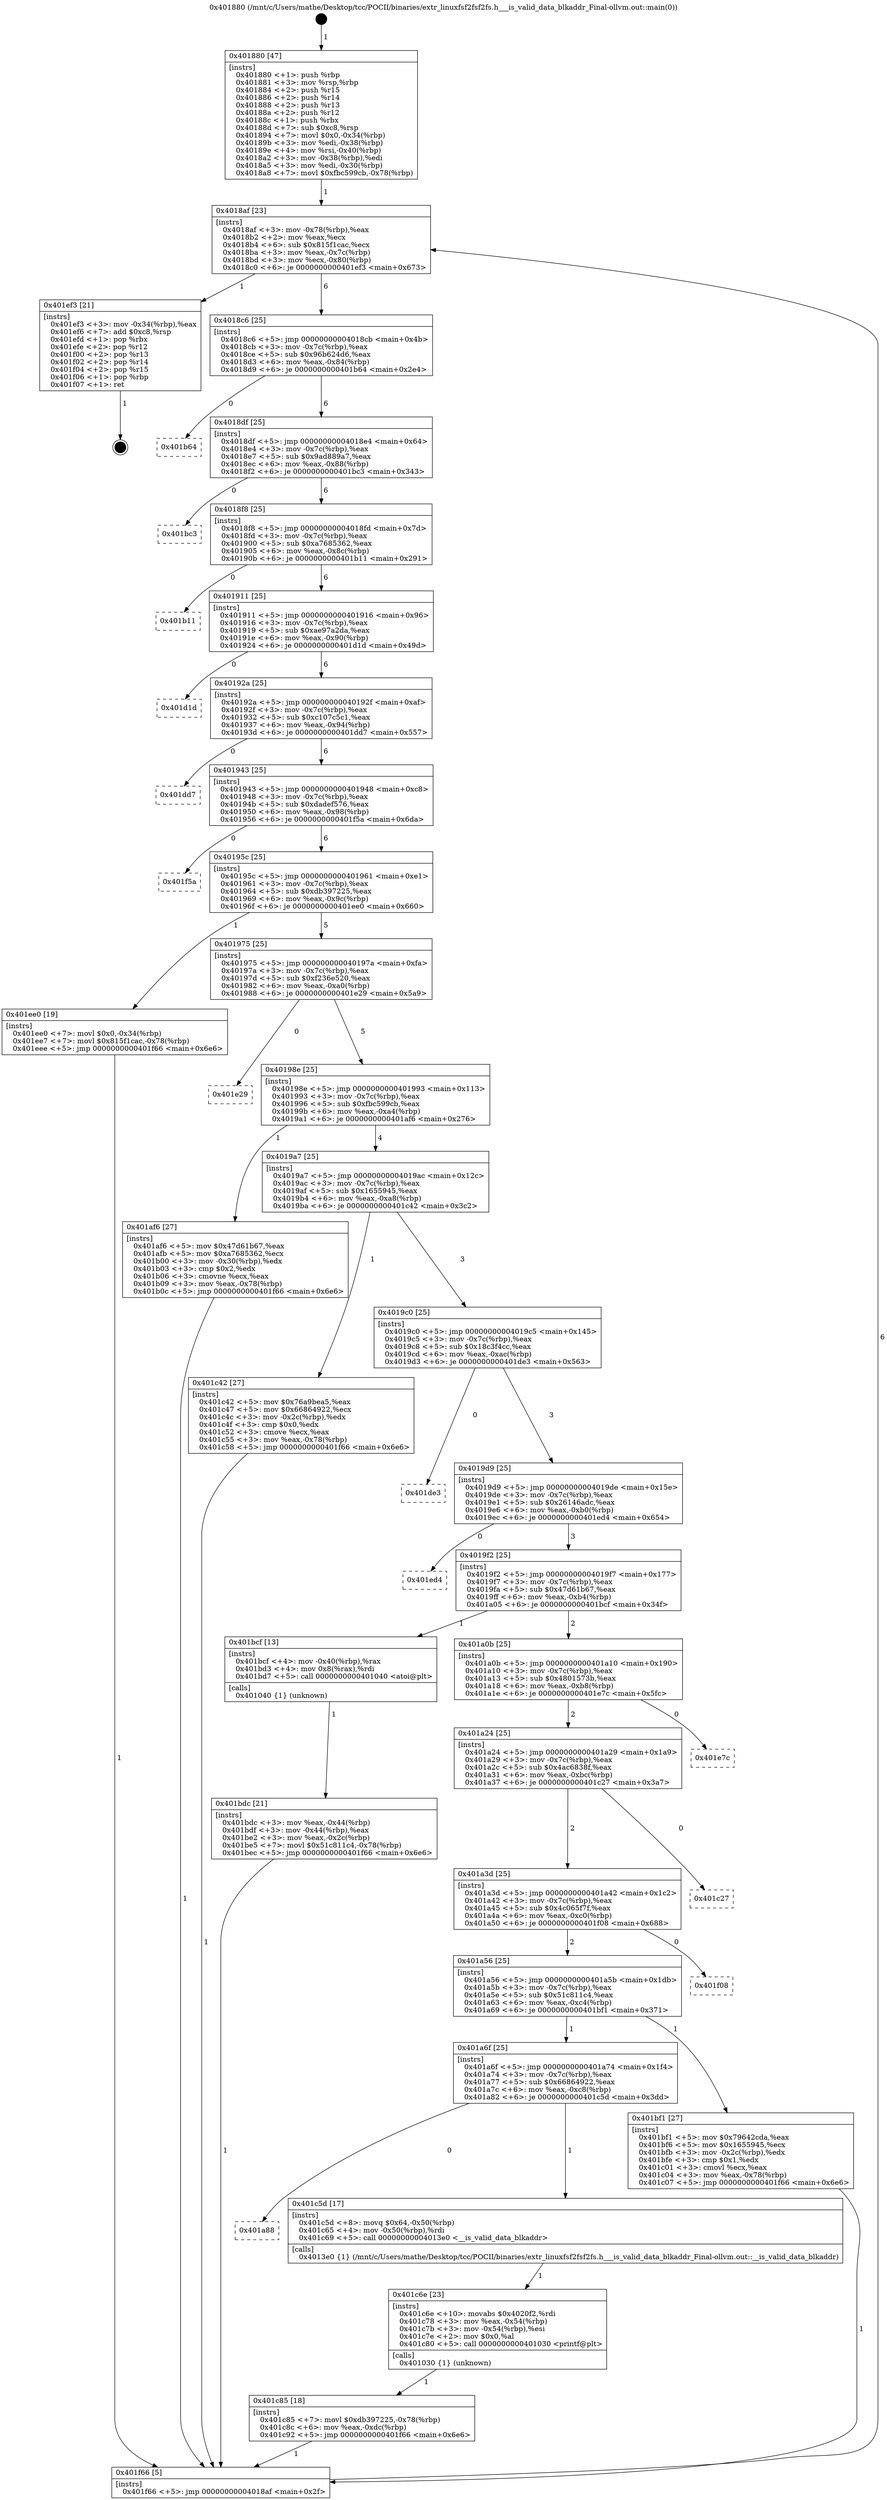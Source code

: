 digraph "0x401880" {
  label = "0x401880 (/mnt/c/Users/mathe/Desktop/tcc/POCII/binaries/extr_linuxfsf2fsf2fs.h___is_valid_data_blkaddr_Final-ollvm.out::main(0))"
  labelloc = "t"
  node[shape=record]

  Entry [label="",width=0.3,height=0.3,shape=circle,fillcolor=black,style=filled]
  "0x4018af" [label="{
     0x4018af [23]\l
     | [instrs]\l
     &nbsp;&nbsp;0x4018af \<+3\>: mov -0x78(%rbp),%eax\l
     &nbsp;&nbsp;0x4018b2 \<+2\>: mov %eax,%ecx\l
     &nbsp;&nbsp;0x4018b4 \<+6\>: sub $0x815f1cac,%ecx\l
     &nbsp;&nbsp;0x4018ba \<+3\>: mov %eax,-0x7c(%rbp)\l
     &nbsp;&nbsp;0x4018bd \<+3\>: mov %ecx,-0x80(%rbp)\l
     &nbsp;&nbsp;0x4018c0 \<+6\>: je 0000000000401ef3 \<main+0x673\>\l
  }"]
  "0x401ef3" [label="{
     0x401ef3 [21]\l
     | [instrs]\l
     &nbsp;&nbsp;0x401ef3 \<+3\>: mov -0x34(%rbp),%eax\l
     &nbsp;&nbsp;0x401ef6 \<+7\>: add $0xc8,%rsp\l
     &nbsp;&nbsp;0x401efd \<+1\>: pop %rbx\l
     &nbsp;&nbsp;0x401efe \<+2\>: pop %r12\l
     &nbsp;&nbsp;0x401f00 \<+2\>: pop %r13\l
     &nbsp;&nbsp;0x401f02 \<+2\>: pop %r14\l
     &nbsp;&nbsp;0x401f04 \<+2\>: pop %r15\l
     &nbsp;&nbsp;0x401f06 \<+1\>: pop %rbp\l
     &nbsp;&nbsp;0x401f07 \<+1\>: ret\l
  }"]
  "0x4018c6" [label="{
     0x4018c6 [25]\l
     | [instrs]\l
     &nbsp;&nbsp;0x4018c6 \<+5\>: jmp 00000000004018cb \<main+0x4b\>\l
     &nbsp;&nbsp;0x4018cb \<+3\>: mov -0x7c(%rbp),%eax\l
     &nbsp;&nbsp;0x4018ce \<+5\>: sub $0x96b624d6,%eax\l
     &nbsp;&nbsp;0x4018d3 \<+6\>: mov %eax,-0x84(%rbp)\l
     &nbsp;&nbsp;0x4018d9 \<+6\>: je 0000000000401b64 \<main+0x2e4\>\l
  }"]
  Exit [label="",width=0.3,height=0.3,shape=circle,fillcolor=black,style=filled,peripheries=2]
  "0x401b64" [label="{
     0x401b64\l
  }", style=dashed]
  "0x4018df" [label="{
     0x4018df [25]\l
     | [instrs]\l
     &nbsp;&nbsp;0x4018df \<+5\>: jmp 00000000004018e4 \<main+0x64\>\l
     &nbsp;&nbsp;0x4018e4 \<+3\>: mov -0x7c(%rbp),%eax\l
     &nbsp;&nbsp;0x4018e7 \<+5\>: sub $0x9ad889a7,%eax\l
     &nbsp;&nbsp;0x4018ec \<+6\>: mov %eax,-0x88(%rbp)\l
     &nbsp;&nbsp;0x4018f2 \<+6\>: je 0000000000401bc3 \<main+0x343\>\l
  }"]
  "0x401c85" [label="{
     0x401c85 [18]\l
     | [instrs]\l
     &nbsp;&nbsp;0x401c85 \<+7\>: movl $0xdb397225,-0x78(%rbp)\l
     &nbsp;&nbsp;0x401c8c \<+6\>: mov %eax,-0xdc(%rbp)\l
     &nbsp;&nbsp;0x401c92 \<+5\>: jmp 0000000000401f66 \<main+0x6e6\>\l
  }"]
  "0x401bc3" [label="{
     0x401bc3\l
  }", style=dashed]
  "0x4018f8" [label="{
     0x4018f8 [25]\l
     | [instrs]\l
     &nbsp;&nbsp;0x4018f8 \<+5\>: jmp 00000000004018fd \<main+0x7d\>\l
     &nbsp;&nbsp;0x4018fd \<+3\>: mov -0x7c(%rbp),%eax\l
     &nbsp;&nbsp;0x401900 \<+5\>: sub $0xa7685362,%eax\l
     &nbsp;&nbsp;0x401905 \<+6\>: mov %eax,-0x8c(%rbp)\l
     &nbsp;&nbsp;0x40190b \<+6\>: je 0000000000401b11 \<main+0x291\>\l
  }"]
  "0x401c6e" [label="{
     0x401c6e [23]\l
     | [instrs]\l
     &nbsp;&nbsp;0x401c6e \<+10\>: movabs $0x4020f2,%rdi\l
     &nbsp;&nbsp;0x401c78 \<+3\>: mov %eax,-0x54(%rbp)\l
     &nbsp;&nbsp;0x401c7b \<+3\>: mov -0x54(%rbp),%esi\l
     &nbsp;&nbsp;0x401c7e \<+2\>: mov $0x0,%al\l
     &nbsp;&nbsp;0x401c80 \<+5\>: call 0000000000401030 \<printf@plt\>\l
     | [calls]\l
     &nbsp;&nbsp;0x401030 \{1\} (unknown)\l
  }"]
  "0x401b11" [label="{
     0x401b11\l
  }", style=dashed]
  "0x401911" [label="{
     0x401911 [25]\l
     | [instrs]\l
     &nbsp;&nbsp;0x401911 \<+5\>: jmp 0000000000401916 \<main+0x96\>\l
     &nbsp;&nbsp;0x401916 \<+3\>: mov -0x7c(%rbp),%eax\l
     &nbsp;&nbsp;0x401919 \<+5\>: sub $0xae97a2da,%eax\l
     &nbsp;&nbsp;0x40191e \<+6\>: mov %eax,-0x90(%rbp)\l
     &nbsp;&nbsp;0x401924 \<+6\>: je 0000000000401d1d \<main+0x49d\>\l
  }"]
  "0x401a88" [label="{
     0x401a88\l
  }", style=dashed]
  "0x401d1d" [label="{
     0x401d1d\l
  }", style=dashed]
  "0x40192a" [label="{
     0x40192a [25]\l
     | [instrs]\l
     &nbsp;&nbsp;0x40192a \<+5\>: jmp 000000000040192f \<main+0xaf\>\l
     &nbsp;&nbsp;0x40192f \<+3\>: mov -0x7c(%rbp),%eax\l
     &nbsp;&nbsp;0x401932 \<+5\>: sub $0xc107c5c1,%eax\l
     &nbsp;&nbsp;0x401937 \<+6\>: mov %eax,-0x94(%rbp)\l
     &nbsp;&nbsp;0x40193d \<+6\>: je 0000000000401dd7 \<main+0x557\>\l
  }"]
  "0x401c5d" [label="{
     0x401c5d [17]\l
     | [instrs]\l
     &nbsp;&nbsp;0x401c5d \<+8\>: movq $0x64,-0x50(%rbp)\l
     &nbsp;&nbsp;0x401c65 \<+4\>: mov -0x50(%rbp),%rdi\l
     &nbsp;&nbsp;0x401c69 \<+5\>: call 00000000004013e0 \<__is_valid_data_blkaddr\>\l
     | [calls]\l
     &nbsp;&nbsp;0x4013e0 \{1\} (/mnt/c/Users/mathe/Desktop/tcc/POCII/binaries/extr_linuxfsf2fsf2fs.h___is_valid_data_blkaddr_Final-ollvm.out::__is_valid_data_blkaddr)\l
  }"]
  "0x401dd7" [label="{
     0x401dd7\l
  }", style=dashed]
  "0x401943" [label="{
     0x401943 [25]\l
     | [instrs]\l
     &nbsp;&nbsp;0x401943 \<+5\>: jmp 0000000000401948 \<main+0xc8\>\l
     &nbsp;&nbsp;0x401948 \<+3\>: mov -0x7c(%rbp),%eax\l
     &nbsp;&nbsp;0x40194b \<+5\>: sub $0xdadef576,%eax\l
     &nbsp;&nbsp;0x401950 \<+6\>: mov %eax,-0x98(%rbp)\l
     &nbsp;&nbsp;0x401956 \<+6\>: je 0000000000401f5a \<main+0x6da\>\l
  }"]
  "0x401a6f" [label="{
     0x401a6f [25]\l
     | [instrs]\l
     &nbsp;&nbsp;0x401a6f \<+5\>: jmp 0000000000401a74 \<main+0x1f4\>\l
     &nbsp;&nbsp;0x401a74 \<+3\>: mov -0x7c(%rbp),%eax\l
     &nbsp;&nbsp;0x401a77 \<+5\>: sub $0x66864922,%eax\l
     &nbsp;&nbsp;0x401a7c \<+6\>: mov %eax,-0xc8(%rbp)\l
     &nbsp;&nbsp;0x401a82 \<+6\>: je 0000000000401c5d \<main+0x3dd\>\l
  }"]
  "0x401f5a" [label="{
     0x401f5a\l
  }", style=dashed]
  "0x40195c" [label="{
     0x40195c [25]\l
     | [instrs]\l
     &nbsp;&nbsp;0x40195c \<+5\>: jmp 0000000000401961 \<main+0xe1\>\l
     &nbsp;&nbsp;0x401961 \<+3\>: mov -0x7c(%rbp),%eax\l
     &nbsp;&nbsp;0x401964 \<+5\>: sub $0xdb397225,%eax\l
     &nbsp;&nbsp;0x401969 \<+6\>: mov %eax,-0x9c(%rbp)\l
     &nbsp;&nbsp;0x40196f \<+6\>: je 0000000000401ee0 \<main+0x660\>\l
  }"]
  "0x401bf1" [label="{
     0x401bf1 [27]\l
     | [instrs]\l
     &nbsp;&nbsp;0x401bf1 \<+5\>: mov $0x79642cda,%eax\l
     &nbsp;&nbsp;0x401bf6 \<+5\>: mov $0x1655945,%ecx\l
     &nbsp;&nbsp;0x401bfb \<+3\>: mov -0x2c(%rbp),%edx\l
     &nbsp;&nbsp;0x401bfe \<+3\>: cmp $0x1,%edx\l
     &nbsp;&nbsp;0x401c01 \<+3\>: cmovl %ecx,%eax\l
     &nbsp;&nbsp;0x401c04 \<+3\>: mov %eax,-0x78(%rbp)\l
     &nbsp;&nbsp;0x401c07 \<+5\>: jmp 0000000000401f66 \<main+0x6e6\>\l
  }"]
  "0x401ee0" [label="{
     0x401ee0 [19]\l
     | [instrs]\l
     &nbsp;&nbsp;0x401ee0 \<+7\>: movl $0x0,-0x34(%rbp)\l
     &nbsp;&nbsp;0x401ee7 \<+7\>: movl $0x815f1cac,-0x78(%rbp)\l
     &nbsp;&nbsp;0x401eee \<+5\>: jmp 0000000000401f66 \<main+0x6e6\>\l
  }"]
  "0x401975" [label="{
     0x401975 [25]\l
     | [instrs]\l
     &nbsp;&nbsp;0x401975 \<+5\>: jmp 000000000040197a \<main+0xfa\>\l
     &nbsp;&nbsp;0x40197a \<+3\>: mov -0x7c(%rbp),%eax\l
     &nbsp;&nbsp;0x40197d \<+5\>: sub $0xf236e520,%eax\l
     &nbsp;&nbsp;0x401982 \<+6\>: mov %eax,-0xa0(%rbp)\l
     &nbsp;&nbsp;0x401988 \<+6\>: je 0000000000401e29 \<main+0x5a9\>\l
  }"]
  "0x401a56" [label="{
     0x401a56 [25]\l
     | [instrs]\l
     &nbsp;&nbsp;0x401a56 \<+5\>: jmp 0000000000401a5b \<main+0x1db\>\l
     &nbsp;&nbsp;0x401a5b \<+3\>: mov -0x7c(%rbp),%eax\l
     &nbsp;&nbsp;0x401a5e \<+5\>: sub $0x51c811c4,%eax\l
     &nbsp;&nbsp;0x401a63 \<+6\>: mov %eax,-0xc4(%rbp)\l
     &nbsp;&nbsp;0x401a69 \<+6\>: je 0000000000401bf1 \<main+0x371\>\l
  }"]
  "0x401e29" [label="{
     0x401e29\l
  }", style=dashed]
  "0x40198e" [label="{
     0x40198e [25]\l
     | [instrs]\l
     &nbsp;&nbsp;0x40198e \<+5\>: jmp 0000000000401993 \<main+0x113\>\l
     &nbsp;&nbsp;0x401993 \<+3\>: mov -0x7c(%rbp),%eax\l
     &nbsp;&nbsp;0x401996 \<+5\>: sub $0xfbc599cb,%eax\l
     &nbsp;&nbsp;0x40199b \<+6\>: mov %eax,-0xa4(%rbp)\l
     &nbsp;&nbsp;0x4019a1 \<+6\>: je 0000000000401af6 \<main+0x276\>\l
  }"]
  "0x401f08" [label="{
     0x401f08\l
  }", style=dashed]
  "0x401af6" [label="{
     0x401af6 [27]\l
     | [instrs]\l
     &nbsp;&nbsp;0x401af6 \<+5\>: mov $0x47d61b67,%eax\l
     &nbsp;&nbsp;0x401afb \<+5\>: mov $0xa7685362,%ecx\l
     &nbsp;&nbsp;0x401b00 \<+3\>: mov -0x30(%rbp),%edx\l
     &nbsp;&nbsp;0x401b03 \<+3\>: cmp $0x2,%edx\l
     &nbsp;&nbsp;0x401b06 \<+3\>: cmovne %ecx,%eax\l
     &nbsp;&nbsp;0x401b09 \<+3\>: mov %eax,-0x78(%rbp)\l
     &nbsp;&nbsp;0x401b0c \<+5\>: jmp 0000000000401f66 \<main+0x6e6\>\l
  }"]
  "0x4019a7" [label="{
     0x4019a7 [25]\l
     | [instrs]\l
     &nbsp;&nbsp;0x4019a7 \<+5\>: jmp 00000000004019ac \<main+0x12c\>\l
     &nbsp;&nbsp;0x4019ac \<+3\>: mov -0x7c(%rbp),%eax\l
     &nbsp;&nbsp;0x4019af \<+5\>: sub $0x1655945,%eax\l
     &nbsp;&nbsp;0x4019b4 \<+6\>: mov %eax,-0xa8(%rbp)\l
     &nbsp;&nbsp;0x4019ba \<+6\>: je 0000000000401c42 \<main+0x3c2\>\l
  }"]
  "0x401f66" [label="{
     0x401f66 [5]\l
     | [instrs]\l
     &nbsp;&nbsp;0x401f66 \<+5\>: jmp 00000000004018af \<main+0x2f\>\l
  }"]
  "0x401880" [label="{
     0x401880 [47]\l
     | [instrs]\l
     &nbsp;&nbsp;0x401880 \<+1\>: push %rbp\l
     &nbsp;&nbsp;0x401881 \<+3\>: mov %rsp,%rbp\l
     &nbsp;&nbsp;0x401884 \<+2\>: push %r15\l
     &nbsp;&nbsp;0x401886 \<+2\>: push %r14\l
     &nbsp;&nbsp;0x401888 \<+2\>: push %r13\l
     &nbsp;&nbsp;0x40188a \<+2\>: push %r12\l
     &nbsp;&nbsp;0x40188c \<+1\>: push %rbx\l
     &nbsp;&nbsp;0x40188d \<+7\>: sub $0xc8,%rsp\l
     &nbsp;&nbsp;0x401894 \<+7\>: movl $0x0,-0x34(%rbp)\l
     &nbsp;&nbsp;0x40189b \<+3\>: mov %edi,-0x38(%rbp)\l
     &nbsp;&nbsp;0x40189e \<+4\>: mov %rsi,-0x40(%rbp)\l
     &nbsp;&nbsp;0x4018a2 \<+3\>: mov -0x38(%rbp),%edi\l
     &nbsp;&nbsp;0x4018a5 \<+3\>: mov %edi,-0x30(%rbp)\l
     &nbsp;&nbsp;0x4018a8 \<+7\>: movl $0xfbc599cb,-0x78(%rbp)\l
  }"]
  "0x401a3d" [label="{
     0x401a3d [25]\l
     | [instrs]\l
     &nbsp;&nbsp;0x401a3d \<+5\>: jmp 0000000000401a42 \<main+0x1c2\>\l
     &nbsp;&nbsp;0x401a42 \<+3\>: mov -0x7c(%rbp),%eax\l
     &nbsp;&nbsp;0x401a45 \<+5\>: sub $0x4c065f7f,%eax\l
     &nbsp;&nbsp;0x401a4a \<+6\>: mov %eax,-0xc0(%rbp)\l
     &nbsp;&nbsp;0x401a50 \<+6\>: je 0000000000401f08 \<main+0x688\>\l
  }"]
  "0x401c42" [label="{
     0x401c42 [27]\l
     | [instrs]\l
     &nbsp;&nbsp;0x401c42 \<+5\>: mov $0x76a9bea5,%eax\l
     &nbsp;&nbsp;0x401c47 \<+5\>: mov $0x66864922,%ecx\l
     &nbsp;&nbsp;0x401c4c \<+3\>: mov -0x2c(%rbp),%edx\l
     &nbsp;&nbsp;0x401c4f \<+3\>: cmp $0x0,%edx\l
     &nbsp;&nbsp;0x401c52 \<+3\>: cmove %ecx,%eax\l
     &nbsp;&nbsp;0x401c55 \<+3\>: mov %eax,-0x78(%rbp)\l
     &nbsp;&nbsp;0x401c58 \<+5\>: jmp 0000000000401f66 \<main+0x6e6\>\l
  }"]
  "0x4019c0" [label="{
     0x4019c0 [25]\l
     | [instrs]\l
     &nbsp;&nbsp;0x4019c0 \<+5\>: jmp 00000000004019c5 \<main+0x145\>\l
     &nbsp;&nbsp;0x4019c5 \<+3\>: mov -0x7c(%rbp),%eax\l
     &nbsp;&nbsp;0x4019c8 \<+5\>: sub $0x18c3f4cc,%eax\l
     &nbsp;&nbsp;0x4019cd \<+6\>: mov %eax,-0xac(%rbp)\l
     &nbsp;&nbsp;0x4019d3 \<+6\>: je 0000000000401de3 \<main+0x563\>\l
  }"]
  "0x401c27" [label="{
     0x401c27\l
  }", style=dashed]
  "0x401de3" [label="{
     0x401de3\l
  }", style=dashed]
  "0x4019d9" [label="{
     0x4019d9 [25]\l
     | [instrs]\l
     &nbsp;&nbsp;0x4019d9 \<+5\>: jmp 00000000004019de \<main+0x15e\>\l
     &nbsp;&nbsp;0x4019de \<+3\>: mov -0x7c(%rbp),%eax\l
     &nbsp;&nbsp;0x4019e1 \<+5\>: sub $0x26146adc,%eax\l
     &nbsp;&nbsp;0x4019e6 \<+6\>: mov %eax,-0xb0(%rbp)\l
     &nbsp;&nbsp;0x4019ec \<+6\>: je 0000000000401ed4 \<main+0x654\>\l
  }"]
  "0x401a24" [label="{
     0x401a24 [25]\l
     | [instrs]\l
     &nbsp;&nbsp;0x401a24 \<+5\>: jmp 0000000000401a29 \<main+0x1a9\>\l
     &nbsp;&nbsp;0x401a29 \<+3\>: mov -0x7c(%rbp),%eax\l
     &nbsp;&nbsp;0x401a2c \<+5\>: sub $0x4ac6838f,%eax\l
     &nbsp;&nbsp;0x401a31 \<+6\>: mov %eax,-0xbc(%rbp)\l
     &nbsp;&nbsp;0x401a37 \<+6\>: je 0000000000401c27 \<main+0x3a7\>\l
  }"]
  "0x401ed4" [label="{
     0x401ed4\l
  }", style=dashed]
  "0x4019f2" [label="{
     0x4019f2 [25]\l
     | [instrs]\l
     &nbsp;&nbsp;0x4019f2 \<+5\>: jmp 00000000004019f7 \<main+0x177\>\l
     &nbsp;&nbsp;0x4019f7 \<+3\>: mov -0x7c(%rbp),%eax\l
     &nbsp;&nbsp;0x4019fa \<+5\>: sub $0x47d61b67,%eax\l
     &nbsp;&nbsp;0x4019ff \<+6\>: mov %eax,-0xb4(%rbp)\l
     &nbsp;&nbsp;0x401a05 \<+6\>: je 0000000000401bcf \<main+0x34f\>\l
  }"]
  "0x401e7c" [label="{
     0x401e7c\l
  }", style=dashed]
  "0x401bcf" [label="{
     0x401bcf [13]\l
     | [instrs]\l
     &nbsp;&nbsp;0x401bcf \<+4\>: mov -0x40(%rbp),%rax\l
     &nbsp;&nbsp;0x401bd3 \<+4\>: mov 0x8(%rax),%rdi\l
     &nbsp;&nbsp;0x401bd7 \<+5\>: call 0000000000401040 \<atoi@plt\>\l
     | [calls]\l
     &nbsp;&nbsp;0x401040 \{1\} (unknown)\l
  }"]
  "0x401a0b" [label="{
     0x401a0b [25]\l
     | [instrs]\l
     &nbsp;&nbsp;0x401a0b \<+5\>: jmp 0000000000401a10 \<main+0x190\>\l
     &nbsp;&nbsp;0x401a10 \<+3\>: mov -0x7c(%rbp),%eax\l
     &nbsp;&nbsp;0x401a13 \<+5\>: sub $0x4801573b,%eax\l
     &nbsp;&nbsp;0x401a18 \<+6\>: mov %eax,-0xb8(%rbp)\l
     &nbsp;&nbsp;0x401a1e \<+6\>: je 0000000000401e7c \<main+0x5fc\>\l
  }"]
  "0x401bdc" [label="{
     0x401bdc [21]\l
     | [instrs]\l
     &nbsp;&nbsp;0x401bdc \<+3\>: mov %eax,-0x44(%rbp)\l
     &nbsp;&nbsp;0x401bdf \<+3\>: mov -0x44(%rbp),%eax\l
     &nbsp;&nbsp;0x401be2 \<+3\>: mov %eax,-0x2c(%rbp)\l
     &nbsp;&nbsp;0x401be5 \<+7\>: movl $0x51c811c4,-0x78(%rbp)\l
     &nbsp;&nbsp;0x401bec \<+5\>: jmp 0000000000401f66 \<main+0x6e6\>\l
  }"]
  Entry -> "0x401880" [label=" 1"]
  "0x4018af" -> "0x401ef3" [label=" 1"]
  "0x4018af" -> "0x4018c6" [label=" 6"]
  "0x401ef3" -> Exit [label=" 1"]
  "0x4018c6" -> "0x401b64" [label=" 0"]
  "0x4018c6" -> "0x4018df" [label=" 6"]
  "0x401ee0" -> "0x401f66" [label=" 1"]
  "0x4018df" -> "0x401bc3" [label=" 0"]
  "0x4018df" -> "0x4018f8" [label=" 6"]
  "0x401c85" -> "0x401f66" [label=" 1"]
  "0x4018f8" -> "0x401b11" [label=" 0"]
  "0x4018f8" -> "0x401911" [label=" 6"]
  "0x401c6e" -> "0x401c85" [label=" 1"]
  "0x401911" -> "0x401d1d" [label=" 0"]
  "0x401911" -> "0x40192a" [label=" 6"]
  "0x401c5d" -> "0x401c6e" [label=" 1"]
  "0x40192a" -> "0x401dd7" [label=" 0"]
  "0x40192a" -> "0x401943" [label=" 6"]
  "0x401a6f" -> "0x401a88" [label=" 0"]
  "0x401943" -> "0x401f5a" [label=" 0"]
  "0x401943" -> "0x40195c" [label=" 6"]
  "0x401a6f" -> "0x401c5d" [label=" 1"]
  "0x40195c" -> "0x401ee0" [label=" 1"]
  "0x40195c" -> "0x401975" [label=" 5"]
  "0x401c42" -> "0x401f66" [label=" 1"]
  "0x401975" -> "0x401e29" [label=" 0"]
  "0x401975" -> "0x40198e" [label=" 5"]
  "0x401a56" -> "0x401a6f" [label=" 1"]
  "0x40198e" -> "0x401af6" [label=" 1"]
  "0x40198e" -> "0x4019a7" [label=" 4"]
  "0x401af6" -> "0x401f66" [label=" 1"]
  "0x401880" -> "0x4018af" [label=" 1"]
  "0x401f66" -> "0x4018af" [label=" 6"]
  "0x401a56" -> "0x401bf1" [label=" 1"]
  "0x4019a7" -> "0x401c42" [label=" 1"]
  "0x4019a7" -> "0x4019c0" [label=" 3"]
  "0x401a3d" -> "0x401a56" [label=" 2"]
  "0x4019c0" -> "0x401de3" [label=" 0"]
  "0x4019c0" -> "0x4019d9" [label=" 3"]
  "0x401a3d" -> "0x401f08" [label=" 0"]
  "0x4019d9" -> "0x401ed4" [label=" 0"]
  "0x4019d9" -> "0x4019f2" [label=" 3"]
  "0x401a24" -> "0x401a3d" [label=" 2"]
  "0x4019f2" -> "0x401bcf" [label=" 1"]
  "0x4019f2" -> "0x401a0b" [label=" 2"]
  "0x401bcf" -> "0x401bdc" [label=" 1"]
  "0x401bdc" -> "0x401f66" [label=" 1"]
  "0x401a24" -> "0x401c27" [label=" 0"]
  "0x401a0b" -> "0x401e7c" [label=" 0"]
  "0x401a0b" -> "0x401a24" [label=" 2"]
  "0x401bf1" -> "0x401f66" [label=" 1"]
}
